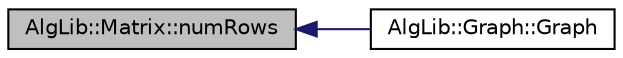 digraph "AlgLib::Matrix::numRows"
{
  edge [fontname="Helvetica",fontsize="10",labelfontname="Helvetica",labelfontsize="10"];
  node [fontname="Helvetica",fontsize="10",shape=record];
  rankdir="LR";
  Node1 [label="AlgLib::Matrix::numRows",height=0.2,width=0.4,color="black", fillcolor="grey75", style="filled", fontcolor="black"];
  Node1 -> Node2 [dir="back",color="midnightblue",fontsize="10",style="solid",fontname="Helvetica"];
  Node2 [label="AlgLib::Graph::Graph",height=0.2,width=0.4,color="black", fillcolor="white", style="filled",URL="$class_alg_lib_1_1_graph.html#a0cc9e7a1ff569edc8c019a5f2d9e4ee8"];
}
